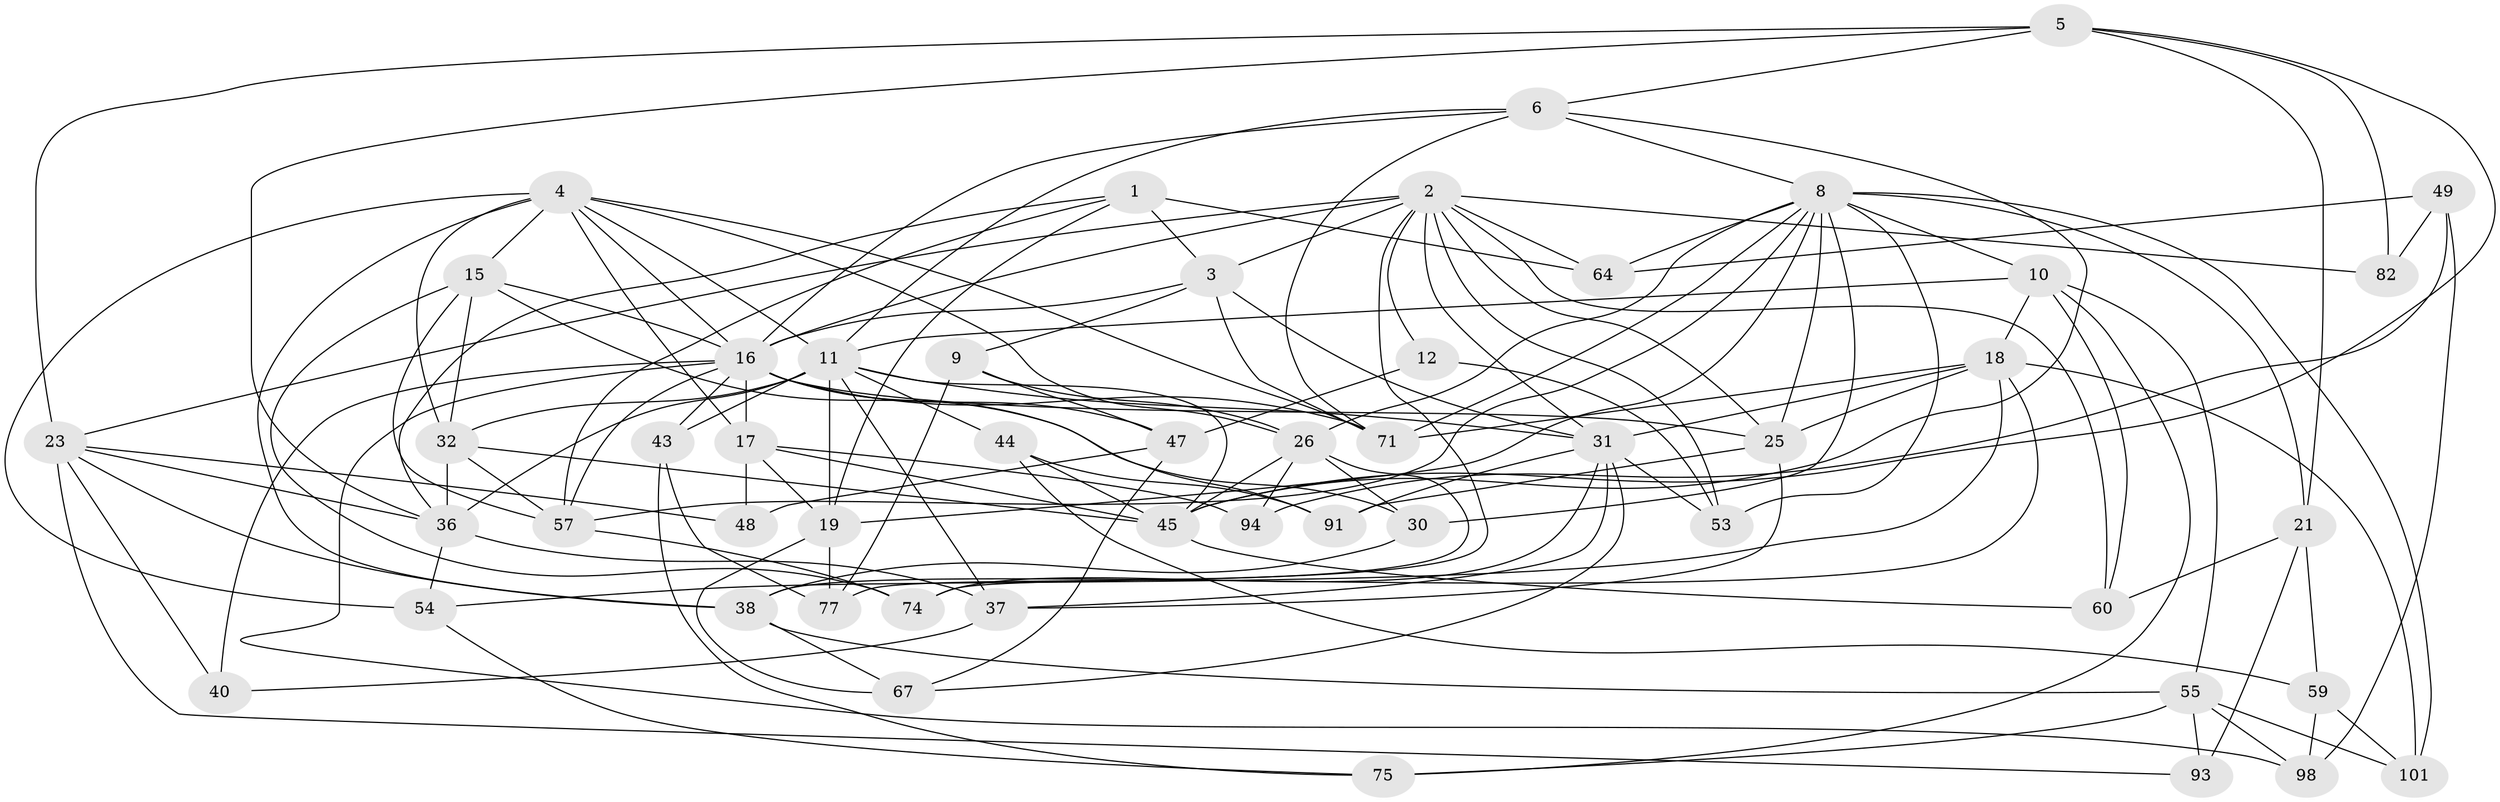 // original degree distribution, {4: 1.0}
// Generated by graph-tools (version 1.1) at 2025/16/03/09/25 04:16:32]
// undirected, 51 vertices, 143 edges
graph export_dot {
graph [start="1"]
  node [color=gray90,style=filled];
  1 [super="+69"];
  2 [super="+41+13"];
  3 [super="+29"];
  4 [super="+50+84"];
  5 [super="+35"];
  6 [super="+7"];
  8 [super="+87+14"];
  9;
  10 [super="+73"];
  11 [super="+34+46+80"];
  12;
  15 [super="+92"];
  16 [super="+89+24+51"];
  17 [super="+42"];
  18 [super="+103+70"];
  19 [super="+96"];
  21 [super="+28"];
  23 [super="+61"];
  25 [super="+76"];
  26 [super="+27+83"];
  30;
  31 [super="+66+68"];
  32 [super="+88"];
  36 [super="+78+97"];
  37 [super="+62"];
  38 [super="+52"];
  40;
  43;
  44;
  45 [super="+63"];
  47 [super="+86"];
  48;
  49;
  53;
  54;
  55 [super="+56"];
  57 [super="+95"];
  59;
  60;
  64;
  67;
  71 [super="+79"];
  74;
  75;
  77;
  82;
  91;
  93;
  94;
  98;
  101;
  1 -- 19;
  1 -- 64;
  1 -- 3;
  1 -- 36 [weight=2];
  1 -- 57;
  2 -- 64;
  2 -- 12;
  2 -- 74;
  2 -- 23;
  2 -- 16;
  2 -- 82 [weight=2];
  2 -- 53;
  2 -- 25;
  2 -- 60;
  2 -- 31;
  2 -- 3;
  3 -- 31;
  3 -- 16;
  3 -- 9;
  3 -- 71;
  4 -- 32;
  4 -- 16;
  4 -- 26;
  4 -- 71;
  4 -- 15;
  4 -- 17;
  4 -- 54;
  4 -- 11 [weight=2];
  4 -- 38;
  5 -- 6;
  5 -- 21;
  5 -- 23;
  5 -- 82;
  5 -- 45;
  5 -- 36;
  6 -- 11;
  6 -- 16;
  6 -- 8;
  6 -- 71;
  6 -- 45;
  8 -- 101;
  8 -- 64;
  8 -- 57;
  8 -- 21;
  8 -- 25;
  8 -- 10;
  8 -- 19;
  8 -- 53;
  8 -- 30;
  8 -- 71;
  8 -- 26;
  9 -- 47;
  9 -- 77;
  9 -- 26;
  10 -- 18;
  10 -- 75;
  10 -- 60;
  10 -- 55;
  10 -- 11;
  11 -- 44;
  11 -- 45;
  11 -- 32;
  11 -- 19;
  11 -- 36;
  11 -- 37;
  11 -- 43;
  11 -- 31;
  12 -- 47 [weight=2];
  12 -- 53;
  15 -- 74;
  15 -- 30;
  15 -- 57;
  15 -- 32;
  15 -- 16;
  16 -- 91;
  16 -- 47;
  16 -- 98;
  16 -- 71;
  16 -- 43;
  16 -- 25;
  16 -- 57;
  16 -- 40;
  16 -- 17;
  17 -- 48;
  17 -- 94;
  17 -- 45;
  17 -- 19;
  18 -- 25;
  18 -- 54;
  18 -- 38;
  18 -- 31 [weight=2];
  18 -- 101;
  18 -- 71;
  19 -- 77;
  19 -- 67;
  21 -- 60;
  21 -- 93 [weight=2];
  21 -- 59;
  23 -- 48 [weight=2];
  23 -- 40;
  23 -- 38;
  23 -- 93;
  23 -- 36;
  25 -- 37;
  25 -- 91;
  26 -- 77;
  26 -- 30;
  26 -- 45;
  26 -- 94 [weight=2];
  30 -- 38;
  31 -- 91;
  31 -- 67;
  31 -- 37;
  31 -- 53;
  31 -- 74;
  32 -- 57;
  32 -- 45;
  32 -- 36;
  36 -- 54;
  36 -- 37;
  37 -- 40 [weight=2];
  38 -- 67;
  38 -- 55;
  43 -- 75;
  43 -- 77;
  44 -- 59;
  44 -- 91;
  44 -- 45;
  45 -- 60;
  47 -- 67;
  47 -- 48;
  49 -- 64;
  49 -- 98;
  49 -- 82;
  49 -- 94;
  54 -- 75;
  55 -- 101;
  55 -- 75;
  55 -- 93;
  55 -- 98;
  57 -- 74;
  59 -- 101;
  59 -- 98;
}
